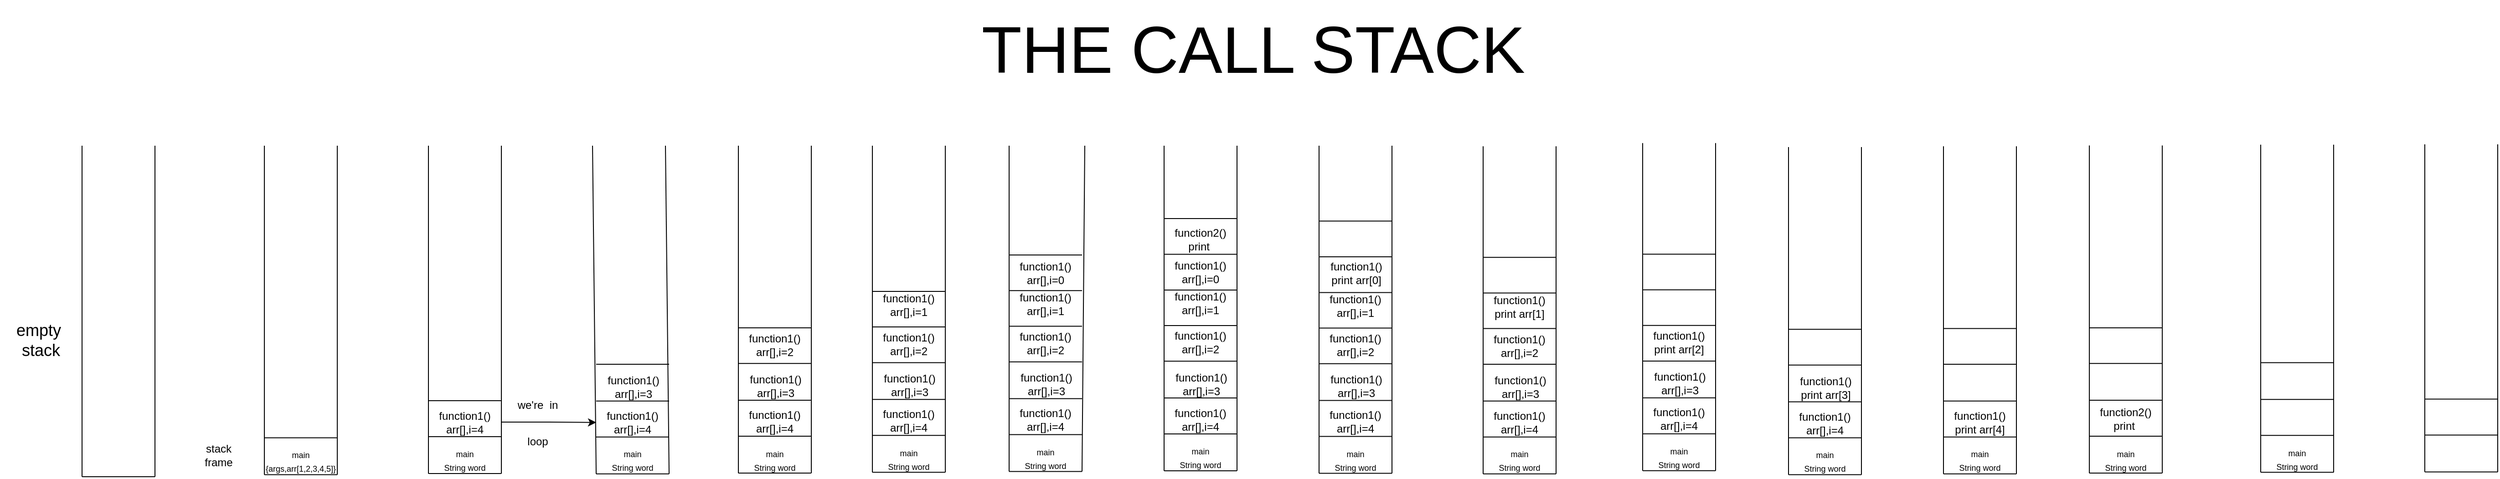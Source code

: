 <mxfile version="21.5.0" type="device">
  <diagram name="Page-1" id="1Fe4Botv84RnvPNcQsSY">
    <mxGraphModel dx="2627" dy="1025" grid="1" gridSize="10" guides="1" tooltips="1" connect="1" arrows="1" fold="1" page="1" pageScale="1" pageWidth="850" pageHeight="1100" math="0" shadow="0">
      <root>
        <mxCell id="0" />
        <mxCell id="1" parent="0" />
        <mxCell id="jDWw7P72Rg6iwjJru3dq-1" value="" style="endArrow=none;html=1;rounded=0;" parent="1" edge="1">
          <mxGeometry width="50" height="50" relative="1" as="geometry">
            <mxPoint x="-220" y="683.5" as="sourcePoint" />
            <mxPoint x="-220" y="320" as="targetPoint" />
          </mxGeometry>
        </mxCell>
        <mxCell id="jDWw7P72Rg6iwjJru3dq-2" value="" style="endArrow=none;html=1;rounded=0;" parent="1" edge="1">
          <mxGeometry width="50" height="50" relative="1" as="geometry">
            <mxPoint x="-220" y="683.5" as="sourcePoint" />
            <mxPoint x="-140" y="683.5" as="targetPoint" />
          </mxGeometry>
        </mxCell>
        <mxCell id="jDWw7P72Rg6iwjJru3dq-3" value="" style="endArrow=none;html=1;rounded=0;" parent="1" edge="1">
          <mxGeometry width="50" height="50" relative="1" as="geometry">
            <mxPoint x="-140" y="683.5" as="sourcePoint" />
            <mxPoint x="-140" y="320" as="targetPoint" />
          </mxGeometry>
        </mxCell>
        <mxCell id="jDWw7P72Rg6iwjJru3dq-5" value="&lt;font style=&quot;font-size: 18px;&quot;&gt;empty&amp;nbsp; stack&lt;/font&gt;" style="text;html=1;strokeColor=none;fillColor=none;align=center;verticalAlign=middle;whiteSpace=wrap;rounded=0;" parent="1" vertex="1">
          <mxGeometry x="-310" y="494" width="90" height="80" as="geometry" />
        </mxCell>
        <mxCell id="jDWw7P72Rg6iwjJru3dq-123" value="" style="endArrow=none;html=1;rounded=0;" parent="1" edge="1">
          <mxGeometry width="50" height="50" relative="1" as="geometry">
            <mxPoint x="-20" y="681.22" as="sourcePoint" />
            <mxPoint x="-20" y="320" as="targetPoint" />
          </mxGeometry>
        </mxCell>
        <mxCell id="jDWw7P72Rg6iwjJru3dq-124" value="" style="endArrow=none;html=1;rounded=0;" parent="1" edge="1">
          <mxGeometry width="50" height="50" relative="1" as="geometry">
            <mxPoint x="-20" y="640.72" as="sourcePoint" />
            <mxPoint x="60" y="640.72" as="targetPoint" />
          </mxGeometry>
        </mxCell>
        <mxCell id="jDWw7P72Rg6iwjJru3dq-125" value="" style="endArrow=none;html=1;rounded=0;" parent="1" edge="1">
          <mxGeometry width="50" height="50" relative="1" as="geometry">
            <mxPoint x="60" y="681.22" as="sourcePoint" />
            <mxPoint x="60" y="320" as="targetPoint" />
          </mxGeometry>
        </mxCell>
        <mxCell id="jDWw7P72Rg6iwjJru3dq-128" value="" style="endArrow=none;html=1;rounded=0;" parent="1" edge="1">
          <mxGeometry width="50" height="50" relative="1" as="geometry">
            <mxPoint x="-20" y="681.22" as="sourcePoint" />
            <mxPoint x="60" y="681.22" as="targetPoint" />
          </mxGeometry>
        </mxCell>
        <mxCell id="jDWw7P72Rg6iwjJru3dq-129" value="&lt;font style=&quot;font-size: 9px;&quot;&gt;main&lt;br&gt;{args,arr[1,2,3,4,5]}&lt;br&gt;&lt;/font&gt;" style="text;html=1;strokeColor=none;fillColor=none;align=center;verticalAlign=middle;whiteSpace=wrap;rounded=0;" parent="1" vertex="1">
          <mxGeometry x="-20" y="651.22" width="80" height="30" as="geometry" />
        </mxCell>
        <mxCell id="jDWw7P72Rg6iwjJru3dq-152" value="" style="endArrow=none;html=1;rounded=0;" parent="1" edge="1">
          <mxGeometry width="50" height="50" relative="1" as="geometry">
            <mxPoint x="160" y="680" as="sourcePoint" />
            <mxPoint x="160" y="320" as="targetPoint" />
          </mxGeometry>
        </mxCell>
        <mxCell id="jDWw7P72Rg6iwjJru3dq-153" value="" style="endArrow=none;html=1;rounded=0;" parent="1" edge="1">
          <mxGeometry width="50" height="50" relative="1" as="geometry">
            <mxPoint x="160" y="639.5" as="sourcePoint" />
            <mxPoint x="240" y="639.5" as="targetPoint" />
          </mxGeometry>
        </mxCell>
        <mxCell id="jDWw7P72Rg6iwjJru3dq-154" value="" style="endArrow=none;html=1;rounded=0;" parent="1" edge="1">
          <mxGeometry width="50" height="50" relative="1" as="geometry">
            <mxPoint x="240" y="680" as="sourcePoint" />
            <mxPoint x="240" y="320" as="targetPoint" />
          </mxGeometry>
        </mxCell>
        <mxCell id="jDWw7P72Rg6iwjJru3dq-155" value="" style="endArrow=none;html=1;rounded=0;" parent="1" edge="1">
          <mxGeometry width="50" height="50" relative="1" as="geometry">
            <mxPoint x="160" y="680" as="sourcePoint" />
            <mxPoint x="240" y="680" as="targetPoint" />
          </mxGeometry>
        </mxCell>
        <mxCell id="jDWw7P72Rg6iwjJru3dq-156" value="&lt;font style=&quot;font-size: 9px;&quot;&gt;main&lt;br&gt;String word&lt;/font&gt;" style="text;html=1;strokeColor=none;fillColor=none;align=center;verticalAlign=middle;whiteSpace=wrap;rounded=0;" parent="1" vertex="1">
          <mxGeometry x="160" y="650" width="80" height="30" as="geometry" />
        </mxCell>
        <mxCell id="jDWw7P72Rg6iwjJru3dq-157" value="" style="endArrow=none;html=1;rounded=0;" parent="1" edge="1">
          <mxGeometry width="50" height="50" relative="1" as="geometry">
            <mxPoint x="240" y="600" as="sourcePoint" />
            <mxPoint x="160" y="600" as="targetPoint" />
          </mxGeometry>
        </mxCell>
        <mxCell id="fsANTPJ_KKjaxKE2jrFM-1" value="" style="edgeStyle=orthogonalEdgeStyle;rounded=0;orthogonalLoop=1;jettySize=auto;html=1;entryX=0;entryY=0.5;entryDx=0;entryDy=0;" parent="1" source="jDWw7P72Rg6iwjJru3dq-158" target="fsANTPJ_KKjaxKE2jrFM-102" edge="1">
          <mxGeometry relative="1" as="geometry">
            <mxPoint x="320" y="623" as="targetPoint" />
          </mxGeometry>
        </mxCell>
        <mxCell id="jDWw7P72Rg6iwjJru3dq-158" value="function1()&lt;br&gt;arr[],i=4" style="text;html=1;strokeColor=none;fillColor=none;align=center;verticalAlign=middle;whiteSpace=wrap;rounded=0;" parent="1" vertex="1">
          <mxGeometry x="160" y="608.5" width="80" height="30" as="geometry" />
        </mxCell>
        <mxCell id="jDWw7P72Rg6iwjJru3dq-159" value="stack frame" style="text;html=1;strokeColor=none;fillColor=none;align=center;verticalAlign=middle;whiteSpace=wrap;rounded=0;" parent="1" vertex="1">
          <mxGeometry x="-100" y="645.04" width="60" height="30" as="geometry" />
        </mxCell>
        <mxCell id="fsANTPJ_KKjaxKE2jrFM-2" value="we&#39;re&amp;nbsp; in" style="text;html=1;strokeColor=none;fillColor=none;align=center;verticalAlign=middle;whiteSpace=wrap;rounded=0;" parent="1" vertex="1">
          <mxGeometry x="250" y="590" width="60" height="30" as="geometry" />
        </mxCell>
        <mxCell id="fsANTPJ_KKjaxKE2jrFM-3" value="loop" style="text;html=1;strokeColor=none;fillColor=none;align=center;verticalAlign=middle;whiteSpace=wrap;rounded=0;" parent="1" vertex="1">
          <mxGeometry x="250" y="630" width="60" height="30" as="geometry" />
        </mxCell>
        <mxCell id="fsANTPJ_KKjaxKE2jrFM-96" value="" style="endArrow=none;html=1;rounded=0;" parent="1" edge="1">
          <mxGeometry width="50" height="50" relative="1" as="geometry">
            <mxPoint x="344" y="680.39" as="sourcePoint" />
            <mxPoint x="340" y="320" as="targetPoint" />
          </mxGeometry>
        </mxCell>
        <mxCell id="fsANTPJ_KKjaxKE2jrFM-97" value="" style="endArrow=none;html=1;rounded=0;" parent="1" edge="1">
          <mxGeometry width="50" height="50" relative="1" as="geometry">
            <mxPoint x="344" y="639.89" as="sourcePoint" />
            <mxPoint x="424" y="639.89" as="targetPoint" />
          </mxGeometry>
        </mxCell>
        <mxCell id="fsANTPJ_KKjaxKE2jrFM-98" value="" style="endArrow=none;html=1;rounded=0;" parent="1" edge="1">
          <mxGeometry width="50" height="50" relative="1" as="geometry">
            <mxPoint x="424" y="680.39" as="sourcePoint" />
            <mxPoint x="420" y="320" as="targetPoint" />
          </mxGeometry>
        </mxCell>
        <mxCell id="fsANTPJ_KKjaxKE2jrFM-99" value="" style="endArrow=none;html=1;rounded=0;" parent="1" edge="1">
          <mxGeometry width="50" height="50" relative="1" as="geometry">
            <mxPoint x="344" y="680.39" as="sourcePoint" />
            <mxPoint x="424" y="680.39" as="targetPoint" />
          </mxGeometry>
        </mxCell>
        <mxCell id="fsANTPJ_KKjaxKE2jrFM-100" value="&lt;font style=&quot;font-size: 9px;&quot;&gt;main&lt;br&gt;String word&lt;/font&gt;" style="text;html=1;strokeColor=none;fillColor=none;align=center;verticalAlign=middle;whiteSpace=wrap;rounded=0;" parent="1" vertex="1">
          <mxGeometry x="344" y="650.39" width="80" height="30" as="geometry" />
        </mxCell>
        <mxCell id="fsANTPJ_KKjaxKE2jrFM-101" value="" style="endArrow=none;html=1;rounded=0;" parent="1" edge="1">
          <mxGeometry width="50" height="50" relative="1" as="geometry">
            <mxPoint x="424" y="600.39" as="sourcePoint" />
            <mxPoint x="344" y="600.39" as="targetPoint" />
          </mxGeometry>
        </mxCell>
        <mxCell id="fsANTPJ_KKjaxKE2jrFM-102" value="function1()&lt;br&gt;arr[],i=4" style="text;html=1;strokeColor=none;fillColor=none;align=center;verticalAlign=middle;whiteSpace=wrap;rounded=0;" parent="1" vertex="1">
          <mxGeometry x="344" y="608.89" width="80" height="30" as="geometry" />
        </mxCell>
        <mxCell id="fsANTPJ_KKjaxKE2jrFM-105" value="" style="endArrow=none;html=1;rounded=0;" parent="1" edge="1">
          <mxGeometry width="50" height="50" relative="1" as="geometry">
            <mxPoint x="344" y="560" as="sourcePoint" />
            <mxPoint x="424" y="560" as="targetPoint" />
          </mxGeometry>
        </mxCell>
        <mxCell id="fsANTPJ_KKjaxKE2jrFM-106" value="function1()&lt;br&gt;arr[],i=3" style="text;html=1;strokeColor=none;fillColor=none;align=center;verticalAlign=middle;whiteSpace=wrap;rounded=0;" parent="1" vertex="1">
          <mxGeometry x="345" y="570" width="80" height="30" as="geometry" />
        </mxCell>
        <mxCell id="fsANTPJ_KKjaxKE2jrFM-107" value="" style="endArrow=none;html=1;rounded=0;" parent="1" edge="1">
          <mxGeometry width="50" height="50" relative="1" as="geometry">
            <mxPoint x="500" y="679.56" as="sourcePoint" />
            <mxPoint x="500" y="320" as="targetPoint" />
          </mxGeometry>
        </mxCell>
        <mxCell id="fsANTPJ_KKjaxKE2jrFM-108" value="" style="endArrow=none;html=1;rounded=0;" parent="1" edge="1">
          <mxGeometry width="50" height="50" relative="1" as="geometry">
            <mxPoint x="500" y="639.06" as="sourcePoint" />
            <mxPoint x="580" y="639.06" as="targetPoint" />
          </mxGeometry>
        </mxCell>
        <mxCell id="fsANTPJ_KKjaxKE2jrFM-109" value="" style="endArrow=none;html=1;rounded=0;" parent="1" edge="1">
          <mxGeometry width="50" height="50" relative="1" as="geometry">
            <mxPoint x="580" y="679.56" as="sourcePoint" />
            <mxPoint x="580" y="320" as="targetPoint" />
          </mxGeometry>
        </mxCell>
        <mxCell id="fsANTPJ_KKjaxKE2jrFM-110" value="" style="endArrow=none;html=1;rounded=0;" parent="1" edge="1">
          <mxGeometry width="50" height="50" relative="1" as="geometry">
            <mxPoint x="500" y="679.56" as="sourcePoint" />
            <mxPoint x="580" y="679.56" as="targetPoint" />
          </mxGeometry>
        </mxCell>
        <mxCell id="fsANTPJ_KKjaxKE2jrFM-111" value="&lt;font style=&quot;font-size: 9px;&quot;&gt;main&lt;br&gt;String word&lt;/font&gt;" style="text;html=1;strokeColor=none;fillColor=none;align=center;verticalAlign=middle;whiteSpace=wrap;rounded=0;" parent="1" vertex="1">
          <mxGeometry x="500" y="649.56" width="80" height="30" as="geometry" />
        </mxCell>
        <mxCell id="fsANTPJ_KKjaxKE2jrFM-112" value="" style="endArrow=none;html=1;rounded=0;" parent="1" edge="1">
          <mxGeometry width="50" height="50" relative="1" as="geometry">
            <mxPoint x="580" y="599.56" as="sourcePoint" />
            <mxPoint x="500" y="599.56" as="targetPoint" />
          </mxGeometry>
        </mxCell>
        <mxCell id="fsANTPJ_KKjaxKE2jrFM-113" value="function1()&lt;br&gt;arr[],i=4" style="text;html=1;strokeColor=none;fillColor=none;align=center;verticalAlign=middle;whiteSpace=wrap;rounded=0;" parent="1" vertex="1">
          <mxGeometry x="500" y="608.06" width="80" height="30" as="geometry" />
        </mxCell>
        <mxCell id="fsANTPJ_KKjaxKE2jrFM-114" value="" style="endArrow=none;html=1;rounded=0;" parent="1" edge="1">
          <mxGeometry width="50" height="50" relative="1" as="geometry">
            <mxPoint x="500" y="559.17" as="sourcePoint" />
            <mxPoint x="580" y="559.17" as="targetPoint" />
          </mxGeometry>
        </mxCell>
        <mxCell id="fsANTPJ_KKjaxKE2jrFM-115" value="function1()&lt;br&gt;arr[],i=3" style="text;html=1;strokeColor=none;fillColor=none;align=center;verticalAlign=middle;whiteSpace=wrap;rounded=0;" parent="1" vertex="1">
          <mxGeometry x="501" y="569.17" width="80" height="30" as="geometry" />
        </mxCell>
        <mxCell id="fsANTPJ_KKjaxKE2jrFM-118" value="" style="endArrow=none;html=1;rounded=0;" parent="1" edge="1">
          <mxGeometry width="50" height="50" relative="1" as="geometry">
            <mxPoint x="500" y="520" as="sourcePoint" />
            <mxPoint x="580" y="520" as="targetPoint" />
          </mxGeometry>
        </mxCell>
        <mxCell id="fsANTPJ_KKjaxKE2jrFM-120" value="function1()&lt;br&gt;arr[],i=2" style="text;html=1;strokeColor=none;fillColor=none;align=center;verticalAlign=middle;whiteSpace=wrap;rounded=0;" parent="1" vertex="1">
          <mxGeometry x="500" y="524" width="80" height="30" as="geometry" />
        </mxCell>
        <mxCell id="fsANTPJ_KKjaxKE2jrFM-121" value="" style="endArrow=none;html=1;rounded=0;" parent="1" edge="1">
          <mxGeometry width="50" height="50" relative="1" as="geometry">
            <mxPoint x="647" y="678.58" as="sourcePoint" />
            <mxPoint x="647" y="320" as="targetPoint" />
          </mxGeometry>
        </mxCell>
        <mxCell id="fsANTPJ_KKjaxKE2jrFM-122" value="" style="endArrow=none;html=1;rounded=0;" parent="1" edge="1">
          <mxGeometry width="50" height="50" relative="1" as="geometry">
            <mxPoint x="647" y="638.08" as="sourcePoint" />
            <mxPoint x="727" y="638.08" as="targetPoint" />
          </mxGeometry>
        </mxCell>
        <mxCell id="fsANTPJ_KKjaxKE2jrFM-123" value="" style="endArrow=none;html=1;rounded=0;" parent="1" edge="1">
          <mxGeometry width="50" height="50" relative="1" as="geometry">
            <mxPoint x="727" y="678.58" as="sourcePoint" />
            <mxPoint x="727" y="320" as="targetPoint" />
          </mxGeometry>
        </mxCell>
        <mxCell id="fsANTPJ_KKjaxKE2jrFM-124" value="" style="endArrow=none;html=1;rounded=0;" parent="1" edge="1">
          <mxGeometry width="50" height="50" relative="1" as="geometry">
            <mxPoint x="647" y="678.58" as="sourcePoint" />
            <mxPoint x="727" y="678.58" as="targetPoint" />
          </mxGeometry>
        </mxCell>
        <mxCell id="fsANTPJ_KKjaxKE2jrFM-125" value="&lt;font style=&quot;font-size: 9px;&quot;&gt;main&lt;br&gt;String word&lt;/font&gt;" style="text;html=1;strokeColor=none;fillColor=none;align=center;verticalAlign=middle;whiteSpace=wrap;rounded=0;" parent="1" vertex="1">
          <mxGeometry x="647" y="648.58" width="80" height="30" as="geometry" />
        </mxCell>
        <mxCell id="fsANTPJ_KKjaxKE2jrFM-126" value="" style="endArrow=none;html=1;rounded=0;" parent="1" edge="1">
          <mxGeometry width="50" height="50" relative="1" as="geometry">
            <mxPoint x="727" y="598.58" as="sourcePoint" />
            <mxPoint x="647" y="598.58" as="targetPoint" />
          </mxGeometry>
        </mxCell>
        <mxCell id="fsANTPJ_KKjaxKE2jrFM-127" value="function1()&lt;br&gt;arr[],i=4" style="text;html=1;strokeColor=none;fillColor=none;align=center;verticalAlign=middle;whiteSpace=wrap;rounded=0;" parent="1" vertex="1">
          <mxGeometry x="647" y="607.08" width="80" height="30" as="geometry" />
        </mxCell>
        <mxCell id="fsANTPJ_KKjaxKE2jrFM-128" value="" style="endArrow=none;html=1;rounded=0;" parent="1" edge="1">
          <mxGeometry width="50" height="50" relative="1" as="geometry">
            <mxPoint x="647" y="558.19" as="sourcePoint" />
            <mxPoint x="727" y="558.19" as="targetPoint" />
          </mxGeometry>
        </mxCell>
        <mxCell id="fsANTPJ_KKjaxKE2jrFM-129" value="function1()&lt;br&gt;arr[],i=3" style="text;html=1;strokeColor=none;fillColor=none;align=center;verticalAlign=middle;whiteSpace=wrap;rounded=0;" parent="1" vertex="1">
          <mxGeometry x="648" y="568.19" width="80" height="30" as="geometry" />
        </mxCell>
        <mxCell id="fsANTPJ_KKjaxKE2jrFM-130" value="" style="endArrow=none;html=1;rounded=0;" parent="1" edge="1">
          <mxGeometry width="50" height="50" relative="1" as="geometry">
            <mxPoint x="647" y="519.02" as="sourcePoint" />
            <mxPoint x="727" y="519.02" as="targetPoint" />
          </mxGeometry>
        </mxCell>
        <mxCell id="fsANTPJ_KKjaxKE2jrFM-131" value="function1()&lt;br&gt;arr[],i=2" style="text;html=1;strokeColor=none;fillColor=none;align=center;verticalAlign=middle;whiteSpace=wrap;rounded=0;" parent="1" vertex="1">
          <mxGeometry x="647" y="523.02" width="80" height="30" as="geometry" />
        </mxCell>
        <mxCell id="fsANTPJ_KKjaxKE2jrFM-132" value="" style="endArrow=none;html=1;rounded=0;" parent="1" edge="1">
          <mxGeometry width="50" height="50" relative="1" as="geometry">
            <mxPoint x="727" y="480" as="sourcePoint" />
            <mxPoint x="647" y="480" as="targetPoint" />
          </mxGeometry>
        </mxCell>
        <mxCell id="fsANTPJ_KKjaxKE2jrFM-133" value="function1()&lt;br&gt;arr[],i=1" style="text;html=1;strokeColor=none;fillColor=none;align=center;verticalAlign=middle;whiteSpace=wrap;rounded=0;" parent="1" vertex="1">
          <mxGeometry x="647" y="480" width="80" height="30" as="geometry" />
        </mxCell>
        <mxCell id="fsANTPJ_KKjaxKE2jrFM-135" value="" style="endArrow=none;html=1;rounded=0;" parent="1" edge="1">
          <mxGeometry width="50" height="50" relative="1" as="geometry">
            <mxPoint x="797" y="677.75" as="sourcePoint" />
            <mxPoint x="797" y="320" as="targetPoint" />
          </mxGeometry>
        </mxCell>
        <mxCell id="fsANTPJ_KKjaxKE2jrFM-136" value="" style="endArrow=none;html=1;rounded=0;" parent="1" edge="1">
          <mxGeometry width="50" height="50" relative="1" as="geometry">
            <mxPoint x="797" y="637.25" as="sourcePoint" />
            <mxPoint x="877" y="637.25" as="targetPoint" />
          </mxGeometry>
        </mxCell>
        <mxCell id="fsANTPJ_KKjaxKE2jrFM-137" value="" style="endArrow=none;html=1;rounded=0;" parent="1" edge="1">
          <mxGeometry width="50" height="50" relative="1" as="geometry">
            <mxPoint x="877" y="677.75" as="sourcePoint" />
            <mxPoint x="880" y="320" as="targetPoint" />
          </mxGeometry>
        </mxCell>
        <mxCell id="fsANTPJ_KKjaxKE2jrFM-138" value="" style="endArrow=none;html=1;rounded=0;" parent="1" edge="1">
          <mxGeometry width="50" height="50" relative="1" as="geometry">
            <mxPoint x="797" y="677.75" as="sourcePoint" />
            <mxPoint x="877" y="677.75" as="targetPoint" />
          </mxGeometry>
        </mxCell>
        <mxCell id="fsANTPJ_KKjaxKE2jrFM-139" value="&lt;font style=&quot;font-size: 9px;&quot;&gt;main&lt;br&gt;String word&lt;/font&gt;" style="text;html=1;strokeColor=none;fillColor=none;align=center;verticalAlign=middle;whiteSpace=wrap;rounded=0;" parent="1" vertex="1">
          <mxGeometry x="797" y="647.75" width="80" height="30" as="geometry" />
        </mxCell>
        <mxCell id="fsANTPJ_KKjaxKE2jrFM-140" value="" style="endArrow=none;html=1;rounded=0;" parent="1" edge="1">
          <mxGeometry width="50" height="50" relative="1" as="geometry">
            <mxPoint x="877" y="597.75" as="sourcePoint" />
            <mxPoint x="797" y="597.75" as="targetPoint" />
          </mxGeometry>
        </mxCell>
        <mxCell id="fsANTPJ_KKjaxKE2jrFM-141" value="function1()&lt;br&gt;arr[],i=4" style="text;html=1;strokeColor=none;fillColor=none;align=center;verticalAlign=middle;whiteSpace=wrap;rounded=0;" parent="1" vertex="1">
          <mxGeometry x="797" y="606.25" width="80" height="30" as="geometry" />
        </mxCell>
        <mxCell id="fsANTPJ_KKjaxKE2jrFM-142" value="" style="endArrow=none;html=1;rounded=0;" parent="1" edge="1">
          <mxGeometry width="50" height="50" relative="1" as="geometry">
            <mxPoint x="797" y="557.36" as="sourcePoint" />
            <mxPoint x="877" y="557.36" as="targetPoint" />
          </mxGeometry>
        </mxCell>
        <mxCell id="fsANTPJ_KKjaxKE2jrFM-143" value="function1()&lt;br&gt;arr[],i=3" style="text;html=1;strokeColor=none;fillColor=none;align=center;verticalAlign=middle;whiteSpace=wrap;rounded=0;" parent="1" vertex="1">
          <mxGeometry x="798" y="567.36" width="80" height="30" as="geometry" />
        </mxCell>
        <mxCell id="fsANTPJ_KKjaxKE2jrFM-144" value="" style="endArrow=none;html=1;rounded=0;" parent="1" edge="1">
          <mxGeometry width="50" height="50" relative="1" as="geometry">
            <mxPoint x="797" y="518.19" as="sourcePoint" />
            <mxPoint x="877" y="518.19" as="targetPoint" />
          </mxGeometry>
        </mxCell>
        <mxCell id="fsANTPJ_KKjaxKE2jrFM-145" value="function1()&lt;br&gt;arr[],i=2" style="text;html=1;strokeColor=none;fillColor=none;align=center;verticalAlign=middle;whiteSpace=wrap;rounded=0;" parent="1" vertex="1">
          <mxGeometry x="797" y="522.19" width="80" height="30" as="geometry" />
        </mxCell>
        <mxCell id="fsANTPJ_KKjaxKE2jrFM-146" value="" style="endArrow=none;html=1;rounded=0;" parent="1" edge="1">
          <mxGeometry width="50" height="50" relative="1" as="geometry">
            <mxPoint x="877" y="479.17" as="sourcePoint" />
            <mxPoint x="797" y="479.17" as="targetPoint" />
          </mxGeometry>
        </mxCell>
        <mxCell id="fsANTPJ_KKjaxKE2jrFM-147" value="function1()&lt;br&gt;arr[],i=1" style="text;html=1;strokeColor=none;fillColor=none;align=center;verticalAlign=middle;whiteSpace=wrap;rounded=0;" parent="1" vertex="1">
          <mxGeometry x="797" y="479.17" width="80" height="30" as="geometry" />
        </mxCell>
        <mxCell id="fsANTPJ_KKjaxKE2jrFM-150" value="" style="endArrow=none;html=1;rounded=0;" parent="1" edge="1">
          <mxGeometry width="50" height="50" relative="1" as="geometry">
            <mxPoint x="797" y="440" as="sourcePoint" />
            <mxPoint x="877" y="440" as="targetPoint" />
          </mxGeometry>
        </mxCell>
        <mxCell id="fsANTPJ_KKjaxKE2jrFM-151" value="function1()&lt;br&gt;arr[],i=0" style="text;html=1;strokeColor=none;fillColor=none;align=center;verticalAlign=middle;whiteSpace=wrap;rounded=0;" parent="1" vertex="1">
          <mxGeometry x="797" y="445" width="80" height="30" as="geometry" />
        </mxCell>
        <mxCell id="fsANTPJ_KKjaxKE2jrFM-152" value="" style="endArrow=none;html=1;rounded=0;" parent="1" edge="1">
          <mxGeometry width="50" height="50" relative="1" as="geometry">
            <mxPoint x="967" y="677.04" as="sourcePoint" />
            <mxPoint x="967" y="320" as="targetPoint" />
          </mxGeometry>
        </mxCell>
        <mxCell id="fsANTPJ_KKjaxKE2jrFM-153" value="" style="endArrow=none;html=1;rounded=0;" parent="1" edge="1">
          <mxGeometry width="50" height="50" relative="1" as="geometry">
            <mxPoint x="967" y="636.54" as="sourcePoint" />
            <mxPoint x="1047" y="636.54" as="targetPoint" />
          </mxGeometry>
        </mxCell>
        <mxCell id="fsANTPJ_KKjaxKE2jrFM-154" value="" style="endArrow=none;html=1;rounded=0;" parent="1" edge="1">
          <mxGeometry width="50" height="50" relative="1" as="geometry">
            <mxPoint x="1047" y="677.04" as="sourcePoint" />
            <mxPoint x="1047" y="320" as="targetPoint" />
          </mxGeometry>
        </mxCell>
        <mxCell id="fsANTPJ_KKjaxKE2jrFM-155" value="" style="endArrow=none;html=1;rounded=0;" parent="1" edge="1">
          <mxGeometry width="50" height="50" relative="1" as="geometry">
            <mxPoint x="967" y="677.04" as="sourcePoint" />
            <mxPoint x="1047" y="677.04" as="targetPoint" />
          </mxGeometry>
        </mxCell>
        <mxCell id="fsANTPJ_KKjaxKE2jrFM-156" value="&lt;font style=&quot;font-size: 9px;&quot;&gt;main&lt;br&gt;String word&lt;/font&gt;" style="text;html=1;strokeColor=none;fillColor=none;align=center;verticalAlign=middle;whiteSpace=wrap;rounded=0;" parent="1" vertex="1">
          <mxGeometry x="967" y="647.04" width="80" height="30" as="geometry" />
        </mxCell>
        <mxCell id="fsANTPJ_KKjaxKE2jrFM-157" value="" style="endArrow=none;html=1;rounded=0;" parent="1" edge="1">
          <mxGeometry width="50" height="50" relative="1" as="geometry">
            <mxPoint x="1047" y="597.04" as="sourcePoint" />
            <mxPoint x="967" y="597.04" as="targetPoint" />
          </mxGeometry>
        </mxCell>
        <mxCell id="fsANTPJ_KKjaxKE2jrFM-158" value="function1()&lt;br&gt;arr[],i=4" style="text;html=1;strokeColor=none;fillColor=none;align=center;verticalAlign=middle;whiteSpace=wrap;rounded=0;" parent="1" vertex="1">
          <mxGeometry x="967" y="605.54" width="80" height="30" as="geometry" />
        </mxCell>
        <mxCell id="fsANTPJ_KKjaxKE2jrFM-159" value="" style="endArrow=none;html=1;rounded=0;" parent="1" edge="1">
          <mxGeometry width="50" height="50" relative="1" as="geometry">
            <mxPoint x="967" y="556.65" as="sourcePoint" />
            <mxPoint x="1047" y="556.65" as="targetPoint" />
          </mxGeometry>
        </mxCell>
        <mxCell id="fsANTPJ_KKjaxKE2jrFM-160" value="function1()&lt;br&gt;arr[],i=3" style="text;html=1;strokeColor=none;fillColor=none;align=center;verticalAlign=middle;whiteSpace=wrap;rounded=0;" parent="1" vertex="1">
          <mxGeometry x="968" y="566.65" width="80" height="30" as="geometry" />
        </mxCell>
        <mxCell id="fsANTPJ_KKjaxKE2jrFM-161" value="" style="endArrow=none;html=1;rounded=0;" parent="1" edge="1">
          <mxGeometry width="50" height="50" relative="1" as="geometry">
            <mxPoint x="967" y="517.48" as="sourcePoint" />
            <mxPoint x="1047" y="517.48" as="targetPoint" />
          </mxGeometry>
        </mxCell>
        <mxCell id="fsANTPJ_KKjaxKE2jrFM-162" value="function1()&lt;br&gt;arr[],i=2" style="text;html=1;strokeColor=none;fillColor=none;align=center;verticalAlign=middle;whiteSpace=wrap;rounded=0;" parent="1" vertex="1">
          <mxGeometry x="967" y="521.48" width="80" height="30" as="geometry" />
        </mxCell>
        <mxCell id="fsANTPJ_KKjaxKE2jrFM-163" value="" style="endArrow=none;html=1;rounded=0;" parent="1" edge="1">
          <mxGeometry width="50" height="50" relative="1" as="geometry">
            <mxPoint x="1047" y="478.46" as="sourcePoint" />
            <mxPoint x="967" y="478.46" as="targetPoint" />
          </mxGeometry>
        </mxCell>
        <mxCell id="fsANTPJ_KKjaxKE2jrFM-164" value="function1()&lt;br&gt;arr[],i=1" style="text;html=1;strokeColor=none;fillColor=none;align=center;verticalAlign=middle;whiteSpace=wrap;rounded=0;" parent="1" vertex="1">
          <mxGeometry x="967" y="478.46" width="80" height="30" as="geometry" />
        </mxCell>
        <mxCell id="fsANTPJ_KKjaxKE2jrFM-166" value="" style="endArrow=none;html=1;rounded=0;" parent="1" edge="1">
          <mxGeometry width="50" height="50" relative="1" as="geometry">
            <mxPoint x="967" y="439.29" as="sourcePoint" />
            <mxPoint x="1047" y="439.29" as="targetPoint" />
          </mxGeometry>
        </mxCell>
        <mxCell id="fsANTPJ_KKjaxKE2jrFM-167" value="function1()&lt;br&gt;arr[],i=0" style="text;html=1;strokeColor=none;fillColor=none;align=center;verticalAlign=middle;whiteSpace=wrap;rounded=0;" parent="1" vertex="1">
          <mxGeometry x="967" y="444.29" width="80" height="30" as="geometry" />
        </mxCell>
        <mxCell id="fsANTPJ_KKjaxKE2jrFM-168" value="" style="endArrow=none;html=1;rounded=0;" parent="1" edge="1">
          <mxGeometry width="50" height="50" relative="1" as="geometry">
            <mxPoint x="967" y="400" as="sourcePoint" />
            <mxPoint x="1047" y="400" as="targetPoint" />
          </mxGeometry>
        </mxCell>
        <mxCell id="fsANTPJ_KKjaxKE2jrFM-170" value="" style="endArrow=none;html=1;rounded=0;" parent="1" edge="1">
          <mxGeometry width="50" height="50" relative="1" as="geometry">
            <mxPoint x="1137" y="679.78" as="sourcePoint" />
            <mxPoint x="1137" y="320" as="targetPoint" />
          </mxGeometry>
        </mxCell>
        <mxCell id="fsANTPJ_KKjaxKE2jrFM-171" value="" style="endArrow=none;html=1;rounded=0;" parent="1" edge="1">
          <mxGeometry width="50" height="50" relative="1" as="geometry">
            <mxPoint x="1137" y="639.28" as="sourcePoint" />
            <mxPoint x="1217" y="639.28" as="targetPoint" />
          </mxGeometry>
        </mxCell>
        <mxCell id="fsANTPJ_KKjaxKE2jrFM-172" value="" style="endArrow=none;html=1;rounded=0;" parent="1" edge="1">
          <mxGeometry width="50" height="50" relative="1" as="geometry">
            <mxPoint x="1217" y="679.78" as="sourcePoint" />
            <mxPoint x="1217" y="320" as="targetPoint" />
          </mxGeometry>
        </mxCell>
        <mxCell id="fsANTPJ_KKjaxKE2jrFM-173" value="" style="endArrow=none;html=1;rounded=0;" parent="1" edge="1">
          <mxGeometry width="50" height="50" relative="1" as="geometry">
            <mxPoint x="1137" y="679.78" as="sourcePoint" />
            <mxPoint x="1217" y="679.78" as="targetPoint" />
          </mxGeometry>
        </mxCell>
        <mxCell id="fsANTPJ_KKjaxKE2jrFM-174" value="&lt;font style=&quot;font-size: 9px;&quot;&gt;main&lt;br&gt;String word&lt;/font&gt;" style="text;html=1;strokeColor=none;fillColor=none;align=center;verticalAlign=middle;whiteSpace=wrap;rounded=0;" parent="1" vertex="1">
          <mxGeometry x="1137" y="649.78" width="80" height="30" as="geometry" />
        </mxCell>
        <mxCell id="fsANTPJ_KKjaxKE2jrFM-175" value="" style="endArrow=none;html=1;rounded=0;" parent="1" edge="1">
          <mxGeometry width="50" height="50" relative="1" as="geometry">
            <mxPoint x="1217" y="599.78" as="sourcePoint" />
            <mxPoint x="1137" y="599.78" as="targetPoint" />
          </mxGeometry>
        </mxCell>
        <mxCell id="fsANTPJ_KKjaxKE2jrFM-176" value="function1()&lt;br&gt;arr[],i=4" style="text;html=1;strokeColor=none;fillColor=none;align=center;verticalAlign=middle;whiteSpace=wrap;rounded=0;" parent="1" vertex="1">
          <mxGeometry x="1137" y="608.28" width="80" height="30" as="geometry" />
        </mxCell>
        <mxCell id="fsANTPJ_KKjaxKE2jrFM-177" value="" style="endArrow=none;html=1;rounded=0;" parent="1" edge="1">
          <mxGeometry width="50" height="50" relative="1" as="geometry">
            <mxPoint x="1137" y="559.39" as="sourcePoint" />
            <mxPoint x="1217" y="559.39" as="targetPoint" />
          </mxGeometry>
        </mxCell>
        <mxCell id="fsANTPJ_KKjaxKE2jrFM-178" value="function1()&lt;br&gt;arr[],i=3" style="text;html=1;strokeColor=none;fillColor=none;align=center;verticalAlign=middle;whiteSpace=wrap;rounded=0;" parent="1" vertex="1">
          <mxGeometry x="1138" y="569.39" width="80" height="30" as="geometry" />
        </mxCell>
        <mxCell id="fsANTPJ_KKjaxKE2jrFM-179" value="" style="endArrow=none;html=1;rounded=0;" parent="1" edge="1">
          <mxGeometry width="50" height="50" relative="1" as="geometry">
            <mxPoint x="1137" y="520.22" as="sourcePoint" />
            <mxPoint x="1217" y="520.22" as="targetPoint" />
          </mxGeometry>
        </mxCell>
        <mxCell id="fsANTPJ_KKjaxKE2jrFM-180" value="function1()&lt;br&gt;arr[],i=2" style="text;html=1;strokeColor=none;fillColor=none;align=center;verticalAlign=middle;whiteSpace=wrap;rounded=0;" parent="1" vertex="1">
          <mxGeometry x="1137" y="524.22" width="80" height="30" as="geometry" />
        </mxCell>
        <mxCell id="fsANTPJ_KKjaxKE2jrFM-181" value="" style="endArrow=none;html=1;rounded=0;" parent="1" edge="1">
          <mxGeometry width="50" height="50" relative="1" as="geometry">
            <mxPoint x="1217" y="481.2" as="sourcePoint" />
            <mxPoint x="1137" y="481.2" as="targetPoint" />
          </mxGeometry>
        </mxCell>
        <mxCell id="fsANTPJ_KKjaxKE2jrFM-182" value="function1()&lt;br&gt;arr[],i=1" style="text;html=1;strokeColor=none;fillColor=none;align=center;verticalAlign=middle;whiteSpace=wrap;rounded=0;" parent="1" vertex="1">
          <mxGeometry x="1137" y="481.2" width="80" height="30" as="geometry" />
        </mxCell>
        <mxCell id="fsANTPJ_KKjaxKE2jrFM-184" value="" style="endArrow=none;html=1;rounded=0;" parent="1" edge="1">
          <mxGeometry width="50" height="50" relative="1" as="geometry">
            <mxPoint x="1137" y="442.03" as="sourcePoint" />
            <mxPoint x="1217" y="442.03" as="targetPoint" />
          </mxGeometry>
        </mxCell>
        <mxCell id="fsANTPJ_KKjaxKE2jrFM-186" value="" style="endArrow=none;html=1;rounded=0;" parent="1" edge="1">
          <mxGeometry width="50" height="50" relative="1" as="geometry">
            <mxPoint x="1137" y="402.74" as="sourcePoint" />
            <mxPoint x="1217" y="402.74" as="targetPoint" />
          </mxGeometry>
        </mxCell>
        <mxCell id="fsANTPJ_KKjaxKE2jrFM-189" value="function2()&lt;br&gt;print&amp;nbsp;" style="text;html=1;strokeColor=none;fillColor=none;align=center;verticalAlign=middle;whiteSpace=wrap;rounded=0;" parent="1" vertex="1">
          <mxGeometry x="972" y="402.74" width="70" height="40" as="geometry" />
        </mxCell>
        <mxCell id="fsANTPJ_KKjaxKE2jrFM-190" value="" style="endArrow=none;html=1;rounded=0;" parent="1" edge="1">
          <mxGeometry width="50" height="50" relative="1" as="geometry">
            <mxPoint x="1317" y="680.35" as="sourcePoint" />
            <mxPoint x="1317" y="320.57" as="targetPoint" />
          </mxGeometry>
        </mxCell>
        <mxCell id="fsANTPJ_KKjaxKE2jrFM-191" value="" style="endArrow=none;html=1;rounded=0;" parent="1" edge="1">
          <mxGeometry width="50" height="50" relative="1" as="geometry">
            <mxPoint x="1317" y="639.85" as="sourcePoint" />
            <mxPoint x="1397" y="639.85" as="targetPoint" />
          </mxGeometry>
        </mxCell>
        <mxCell id="fsANTPJ_KKjaxKE2jrFM-192" value="" style="endArrow=none;html=1;rounded=0;" parent="1" edge="1">
          <mxGeometry width="50" height="50" relative="1" as="geometry">
            <mxPoint x="1397" y="680.35" as="sourcePoint" />
            <mxPoint x="1397" y="320.57" as="targetPoint" />
          </mxGeometry>
        </mxCell>
        <mxCell id="fsANTPJ_KKjaxKE2jrFM-193" value="" style="endArrow=none;html=1;rounded=0;" parent="1" edge="1">
          <mxGeometry width="50" height="50" relative="1" as="geometry">
            <mxPoint x="1317" y="680.35" as="sourcePoint" />
            <mxPoint x="1397" y="680.35" as="targetPoint" />
          </mxGeometry>
        </mxCell>
        <mxCell id="fsANTPJ_KKjaxKE2jrFM-194" value="&lt;font style=&quot;font-size: 9px;&quot;&gt;main&lt;br&gt;String word&lt;/font&gt;" style="text;html=1;strokeColor=none;fillColor=none;align=center;verticalAlign=middle;whiteSpace=wrap;rounded=0;" parent="1" vertex="1">
          <mxGeometry x="1317" y="650.35" width="80" height="30" as="geometry" />
        </mxCell>
        <mxCell id="fsANTPJ_KKjaxKE2jrFM-195" value="" style="endArrow=none;html=1;rounded=0;" parent="1" edge="1">
          <mxGeometry width="50" height="50" relative="1" as="geometry">
            <mxPoint x="1397" y="600.35" as="sourcePoint" />
            <mxPoint x="1317" y="600.35" as="targetPoint" />
          </mxGeometry>
        </mxCell>
        <mxCell id="fsANTPJ_KKjaxKE2jrFM-196" value="function1()&lt;br&gt;arr[],i=4" style="text;html=1;strokeColor=none;fillColor=none;align=center;verticalAlign=middle;whiteSpace=wrap;rounded=0;" parent="1" vertex="1">
          <mxGeometry x="1317" y="608.85" width="80" height="30" as="geometry" />
        </mxCell>
        <mxCell id="fsANTPJ_KKjaxKE2jrFM-197" value="" style="endArrow=none;html=1;rounded=0;" parent="1" edge="1">
          <mxGeometry width="50" height="50" relative="1" as="geometry">
            <mxPoint x="1317" y="559.96" as="sourcePoint" />
            <mxPoint x="1397" y="559.96" as="targetPoint" />
          </mxGeometry>
        </mxCell>
        <mxCell id="fsANTPJ_KKjaxKE2jrFM-198" value="function1()&lt;br&gt;arr[],i=3" style="text;html=1;strokeColor=none;fillColor=none;align=center;verticalAlign=middle;whiteSpace=wrap;rounded=0;" parent="1" vertex="1">
          <mxGeometry x="1318" y="569.96" width="80" height="30" as="geometry" />
        </mxCell>
        <mxCell id="fsANTPJ_KKjaxKE2jrFM-199" value="" style="endArrow=none;html=1;rounded=0;" parent="1" edge="1">
          <mxGeometry width="50" height="50" relative="1" as="geometry">
            <mxPoint x="1317" y="520.79" as="sourcePoint" />
            <mxPoint x="1397" y="520.79" as="targetPoint" />
          </mxGeometry>
        </mxCell>
        <mxCell id="fsANTPJ_KKjaxKE2jrFM-200" value="function1()&lt;br&gt;arr[],i=2" style="text;html=1;strokeColor=none;fillColor=none;align=center;verticalAlign=middle;whiteSpace=wrap;rounded=0;" parent="1" vertex="1">
          <mxGeometry x="1317" y="524.79" width="80" height="30" as="geometry" />
        </mxCell>
        <mxCell id="fsANTPJ_KKjaxKE2jrFM-201" value="" style="endArrow=none;html=1;rounded=0;" parent="1" edge="1">
          <mxGeometry width="50" height="50" relative="1" as="geometry">
            <mxPoint x="1397" y="481.77" as="sourcePoint" />
            <mxPoint x="1317" y="481.77" as="targetPoint" />
          </mxGeometry>
        </mxCell>
        <mxCell id="fsANTPJ_KKjaxKE2jrFM-202" value="function1()&lt;br&gt;print arr[1]" style="text;html=1;strokeColor=none;fillColor=none;align=center;verticalAlign=middle;whiteSpace=wrap;rounded=0;" parent="1" vertex="1">
          <mxGeometry x="1317" y="481.77" width="80" height="30" as="geometry" />
        </mxCell>
        <mxCell id="fsANTPJ_KKjaxKE2jrFM-204" value="" style="endArrow=none;html=1;rounded=0;" parent="1" edge="1">
          <mxGeometry width="50" height="50" relative="1" as="geometry">
            <mxPoint x="1317" y="442.6" as="sourcePoint" />
            <mxPoint x="1397" y="442.6" as="targetPoint" />
          </mxGeometry>
        </mxCell>
        <mxCell id="fsANTPJ_KKjaxKE2jrFM-210" value="function1()&lt;br&gt;print arr[0]" style="text;html=1;strokeColor=none;fillColor=none;align=center;verticalAlign=middle;whiteSpace=wrap;rounded=0;" parent="1" vertex="1">
          <mxGeometry x="1138" y="445" width="80" height="30" as="geometry" />
        </mxCell>
        <mxCell id="fsANTPJ_KKjaxKE2jrFM-213" value="" style="endArrow=none;html=1;rounded=0;" parent="1" edge="1">
          <mxGeometry width="50" height="50" relative="1" as="geometry">
            <mxPoint x="1492" y="676.88" as="sourcePoint" />
            <mxPoint x="1492" y="317.1" as="targetPoint" />
          </mxGeometry>
        </mxCell>
        <mxCell id="fsANTPJ_KKjaxKE2jrFM-214" value="" style="endArrow=none;html=1;rounded=0;" parent="1" edge="1">
          <mxGeometry width="50" height="50" relative="1" as="geometry">
            <mxPoint x="1492" y="636.38" as="sourcePoint" />
            <mxPoint x="1572" y="636.38" as="targetPoint" />
          </mxGeometry>
        </mxCell>
        <mxCell id="fsANTPJ_KKjaxKE2jrFM-215" value="" style="endArrow=none;html=1;rounded=0;" parent="1" edge="1">
          <mxGeometry width="50" height="50" relative="1" as="geometry">
            <mxPoint x="1572" y="676.88" as="sourcePoint" />
            <mxPoint x="1572" y="317.1" as="targetPoint" />
          </mxGeometry>
        </mxCell>
        <mxCell id="fsANTPJ_KKjaxKE2jrFM-216" value="" style="endArrow=none;html=1;rounded=0;" parent="1" edge="1">
          <mxGeometry width="50" height="50" relative="1" as="geometry">
            <mxPoint x="1492" y="676.88" as="sourcePoint" />
            <mxPoint x="1572" y="676.88" as="targetPoint" />
          </mxGeometry>
        </mxCell>
        <mxCell id="fsANTPJ_KKjaxKE2jrFM-217" value="&lt;font style=&quot;font-size: 9px;&quot;&gt;main&lt;br&gt;String word&lt;/font&gt;" style="text;html=1;strokeColor=none;fillColor=none;align=center;verticalAlign=middle;whiteSpace=wrap;rounded=0;" parent="1" vertex="1">
          <mxGeometry x="1492" y="646.88" width="80" height="30" as="geometry" />
        </mxCell>
        <mxCell id="fsANTPJ_KKjaxKE2jrFM-218" value="" style="endArrow=none;html=1;rounded=0;" parent="1" edge="1">
          <mxGeometry width="50" height="50" relative="1" as="geometry">
            <mxPoint x="1572" y="596.88" as="sourcePoint" />
            <mxPoint x="1492" y="596.88" as="targetPoint" />
          </mxGeometry>
        </mxCell>
        <mxCell id="fsANTPJ_KKjaxKE2jrFM-219" value="function1()&lt;br&gt;arr[],i=4" style="text;html=1;strokeColor=none;fillColor=none;align=center;verticalAlign=middle;whiteSpace=wrap;rounded=0;" parent="1" vertex="1">
          <mxGeometry x="1492" y="605.38" width="80" height="30" as="geometry" />
        </mxCell>
        <mxCell id="fsANTPJ_KKjaxKE2jrFM-220" value="" style="endArrow=none;html=1;rounded=0;" parent="1" edge="1">
          <mxGeometry width="50" height="50" relative="1" as="geometry">
            <mxPoint x="1492" y="556.49" as="sourcePoint" />
            <mxPoint x="1572" y="556.49" as="targetPoint" />
          </mxGeometry>
        </mxCell>
        <mxCell id="fsANTPJ_KKjaxKE2jrFM-221" value="function1()&lt;br&gt;arr[],i=3" style="text;html=1;strokeColor=none;fillColor=none;align=center;verticalAlign=middle;whiteSpace=wrap;rounded=0;" parent="1" vertex="1">
          <mxGeometry x="1493" y="566.49" width="80" height="30" as="geometry" />
        </mxCell>
        <mxCell id="fsANTPJ_KKjaxKE2jrFM-222" value="" style="endArrow=none;html=1;rounded=0;" parent="1" edge="1">
          <mxGeometry width="50" height="50" relative="1" as="geometry">
            <mxPoint x="1492" y="517.32" as="sourcePoint" />
            <mxPoint x="1572" y="517.32" as="targetPoint" />
          </mxGeometry>
        </mxCell>
        <mxCell id="fsANTPJ_KKjaxKE2jrFM-223" value="function1()&lt;br&gt;print arr[2]" style="text;html=1;strokeColor=none;fillColor=none;align=center;verticalAlign=middle;whiteSpace=wrap;rounded=0;" parent="1" vertex="1">
          <mxGeometry x="1492" y="521.32" width="80" height="30" as="geometry" />
        </mxCell>
        <mxCell id="fsANTPJ_KKjaxKE2jrFM-224" value="" style="endArrow=none;html=1;rounded=0;" parent="1" edge="1">
          <mxGeometry width="50" height="50" relative="1" as="geometry">
            <mxPoint x="1572" y="478.3" as="sourcePoint" />
            <mxPoint x="1492" y="478.3" as="targetPoint" />
          </mxGeometry>
        </mxCell>
        <mxCell id="fsANTPJ_KKjaxKE2jrFM-226" value="" style="endArrow=none;html=1;rounded=0;" parent="1" edge="1">
          <mxGeometry width="50" height="50" relative="1" as="geometry">
            <mxPoint x="1492" y="439.13" as="sourcePoint" />
            <mxPoint x="1572" y="439.13" as="targetPoint" />
          </mxGeometry>
        </mxCell>
        <mxCell id="fsANTPJ_KKjaxKE2jrFM-228" value="" style="endArrow=none;html=1;rounded=0;" parent="1" edge="1">
          <mxGeometry width="50" height="50" relative="1" as="geometry">
            <mxPoint x="1652" y="681.23" as="sourcePoint" />
            <mxPoint x="1652" y="321.45" as="targetPoint" />
          </mxGeometry>
        </mxCell>
        <mxCell id="fsANTPJ_KKjaxKE2jrFM-229" value="" style="endArrow=none;html=1;rounded=0;" parent="1" edge="1">
          <mxGeometry width="50" height="50" relative="1" as="geometry">
            <mxPoint x="1652" y="640.73" as="sourcePoint" />
            <mxPoint x="1732" y="640.73" as="targetPoint" />
          </mxGeometry>
        </mxCell>
        <mxCell id="fsANTPJ_KKjaxKE2jrFM-230" value="" style="endArrow=none;html=1;rounded=0;" parent="1" edge="1">
          <mxGeometry width="50" height="50" relative="1" as="geometry">
            <mxPoint x="1732" y="681.23" as="sourcePoint" />
            <mxPoint x="1732" y="321.45" as="targetPoint" />
          </mxGeometry>
        </mxCell>
        <mxCell id="fsANTPJ_KKjaxKE2jrFM-231" value="" style="endArrow=none;html=1;rounded=0;" parent="1" edge="1">
          <mxGeometry width="50" height="50" relative="1" as="geometry">
            <mxPoint x="1652" y="681.23" as="sourcePoint" />
            <mxPoint x="1732" y="681.23" as="targetPoint" />
          </mxGeometry>
        </mxCell>
        <mxCell id="fsANTPJ_KKjaxKE2jrFM-232" value="&lt;font style=&quot;font-size: 9px;&quot;&gt;main&lt;br&gt;String word&lt;/font&gt;" style="text;html=1;strokeColor=none;fillColor=none;align=center;verticalAlign=middle;whiteSpace=wrap;rounded=0;" parent="1" vertex="1">
          <mxGeometry x="1652" y="651.23" width="80" height="30" as="geometry" />
        </mxCell>
        <mxCell id="fsANTPJ_KKjaxKE2jrFM-233" value="" style="endArrow=none;html=1;rounded=0;" parent="1" edge="1">
          <mxGeometry width="50" height="50" relative="1" as="geometry">
            <mxPoint x="1732" y="601.23" as="sourcePoint" />
            <mxPoint x="1652" y="601.23" as="targetPoint" />
          </mxGeometry>
        </mxCell>
        <mxCell id="fsANTPJ_KKjaxKE2jrFM-234" value="function1()&lt;br&gt;arr[],i=4" style="text;html=1;strokeColor=none;fillColor=none;align=center;verticalAlign=middle;whiteSpace=wrap;rounded=0;" parent="1" vertex="1">
          <mxGeometry x="1652" y="609.73" width="80" height="30" as="geometry" />
        </mxCell>
        <mxCell id="fsANTPJ_KKjaxKE2jrFM-235" value="" style="endArrow=none;html=1;rounded=0;" parent="1" edge="1">
          <mxGeometry width="50" height="50" relative="1" as="geometry">
            <mxPoint x="1652" y="560.84" as="sourcePoint" />
            <mxPoint x="1732" y="560.84" as="targetPoint" />
          </mxGeometry>
        </mxCell>
        <mxCell id="fsANTPJ_KKjaxKE2jrFM-236" value="function1()&lt;br&gt;print arr[3]" style="text;html=1;strokeColor=none;fillColor=none;align=center;verticalAlign=middle;whiteSpace=wrap;rounded=0;" parent="1" vertex="1">
          <mxGeometry x="1653" y="570.84" width="80" height="30" as="geometry" />
        </mxCell>
        <mxCell id="fsANTPJ_KKjaxKE2jrFM-237" value="" style="endArrow=none;html=1;rounded=0;" parent="1" edge="1">
          <mxGeometry width="50" height="50" relative="1" as="geometry">
            <mxPoint x="1652" y="521.67" as="sourcePoint" />
            <mxPoint x="1732" y="521.67" as="targetPoint" />
          </mxGeometry>
        </mxCell>
        <mxCell id="fsANTPJ_KKjaxKE2jrFM-242" value="" style="endArrow=none;html=1;rounded=0;" parent="1" edge="1">
          <mxGeometry width="50" height="50" relative="1" as="geometry">
            <mxPoint x="1822" y="680.35" as="sourcePoint" />
            <mxPoint x="1822" y="320.57" as="targetPoint" />
          </mxGeometry>
        </mxCell>
        <mxCell id="fsANTPJ_KKjaxKE2jrFM-243" value="" style="endArrow=none;html=1;rounded=0;" parent="1" edge="1">
          <mxGeometry width="50" height="50" relative="1" as="geometry">
            <mxPoint x="1822" y="639.85" as="sourcePoint" />
            <mxPoint x="1902" y="639.85" as="targetPoint" />
          </mxGeometry>
        </mxCell>
        <mxCell id="fsANTPJ_KKjaxKE2jrFM-244" value="" style="endArrow=none;html=1;rounded=0;" parent="1" edge="1">
          <mxGeometry width="50" height="50" relative="1" as="geometry">
            <mxPoint x="1902" y="680.35" as="sourcePoint" />
            <mxPoint x="1902" y="320.57" as="targetPoint" />
          </mxGeometry>
        </mxCell>
        <mxCell id="fsANTPJ_KKjaxKE2jrFM-245" value="" style="endArrow=none;html=1;rounded=0;" parent="1" edge="1">
          <mxGeometry width="50" height="50" relative="1" as="geometry">
            <mxPoint x="1822" y="680.35" as="sourcePoint" />
            <mxPoint x="1902" y="680.35" as="targetPoint" />
          </mxGeometry>
        </mxCell>
        <mxCell id="fsANTPJ_KKjaxKE2jrFM-246" value="&lt;font style=&quot;font-size: 9px;&quot;&gt;main&lt;br&gt;String word&lt;/font&gt;" style="text;html=1;strokeColor=none;fillColor=none;align=center;verticalAlign=middle;whiteSpace=wrap;rounded=0;" parent="1" vertex="1">
          <mxGeometry x="1822" y="650.35" width="80" height="30" as="geometry" />
        </mxCell>
        <mxCell id="fsANTPJ_KKjaxKE2jrFM-247" value="" style="endArrow=none;html=1;rounded=0;" parent="1" edge="1">
          <mxGeometry width="50" height="50" relative="1" as="geometry">
            <mxPoint x="1902" y="600.35" as="sourcePoint" />
            <mxPoint x="1822" y="600.35" as="targetPoint" />
          </mxGeometry>
        </mxCell>
        <mxCell id="fsANTPJ_KKjaxKE2jrFM-248" value="function1()&lt;br&gt;print arr[4]" style="text;html=1;strokeColor=none;fillColor=none;align=center;verticalAlign=middle;whiteSpace=wrap;rounded=0;" parent="1" vertex="1">
          <mxGeometry x="1822" y="608.85" width="80" height="30" as="geometry" />
        </mxCell>
        <mxCell id="fsANTPJ_KKjaxKE2jrFM-249" value="" style="endArrow=none;html=1;rounded=0;" parent="1" edge="1">
          <mxGeometry width="50" height="50" relative="1" as="geometry">
            <mxPoint x="1822" y="559.96" as="sourcePoint" />
            <mxPoint x="1902" y="559.96" as="targetPoint" />
          </mxGeometry>
        </mxCell>
        <mxCell id="fsANTPJ_KKjaxKE2jrFM-251" value="" style="endArrow=none;html=1;rounded=0;" parent="1" edge="1">
          <mxGeometry width="50" height="50" relative="1" as="geometry">
            <mxPoint x="1822" y="520.79" as="sourcePoint" />
            <mxPoint x="1902" y="520.79" as="targetPoint" />
          </mxGeometry>
        </mxCell>
        <mxCell id="fsANTPJ_KKjaxKE2jrFM-253" value="" style="endArrow=none;html=1;rounded=0;" parent="1" edge="1">
          <mxGeometry width="50" height="50" relative="1" as="geometry">
            <mxPoint x="1982" y="679.52" as="sourcePoint" />
            <mxPoint x="1982" y="319.74" as="targetPoint" />
          </mxGeometry>
        </mxCell>
        <mxCell id="fsANTPJ_KKjaxKE2jrFM-254" value="" style="endArrow=none;html=1;rounded=0;" parent="1" edge="1">
          <mxGeometry width="50" height="50" relative="1" as="geometry">
            <mxPoint x="1982" y="639.02" as="sourcePoint" />
            <mxPoint x="2062" y="639.02" as="targetPoint" />
          </mxGeometry>
        </mxCell>
        <mxCell id="fsANTPJ_KKjaxKE2jrFM-255" value="" style="endArrow=none;html=1;rounded=0;" parent="1" edge="1">
          <mxGeometry width="50" height="50" relative="1" as="geometry">
            <mxPoint x="2062" y="679.52" as="sourcePoint" />
            <mxPoint x="2062" y="319.74" as="targetPoint" />
          </mxGeometry>
        </mxCell>
        <mxCell id="fsANTPJ_KKjaxKE2jrFM-256" value="" style="endArrow=none;html=1;rounded=0;" parent="1" edge="1">
          <mxGeometry width="50" height="50" relative="1" as="geometry">
            <mxPoint x="1982" y="679.52" as="sourcePoint" />
            <mxPoint x="2062" y="679.52" as="targetPoint" />
          </mxGeometry>
        </mxCell>
        <mxCell id="fsANTPJ_KKjaxKE2jrFM-257" value="&lt;font style=&quot;font-size: 9px;&quot;&gt;main&lt;br&gt;String word&lt;/font&gt;" style="text;html=1;strokeColor=none;fillColor=none;align=center;verticalAlign=middle;whiteSpace=wrap;rounded=0;" parent="1" vertex="1">
          <mxGeometry x="1982" y="649.52" width="80" height="30" as="geometry" />
        </mxCell>
        <mxCell id="fsANTPJ_KKjaxKE2jrFM-258" value="" style="endArrow=none;html=1;rounded=0;" parent="1" edge="1">
          <mxGeometry width="50" height="50" relative="1" as="geometry">
            <mxPoint x="2062" y="599.52" as="sourcePoint" />
            <mxPoint x="1982" y="599.52" as="targetPoint" />
          </mxGeometry>
        </mxCell>
        <mxCell id="fsANTPJ_KKjaxKE2jrFM-259" value="&amp;nbsp;" style="text;html=1;strokeColor=none;fillColor=none;align=center;verticalAlign=middle;whiteSpace=wrap;rounded=0;" parent="1" vertex="1">
          <mxGeometry x="1982" y="608.02" width="80" height="30" as="geometry" />
        </mxCell>
        <mxCell id="fsANTPJ_KKjaxKE2jrFM-260" value="" style="endArrow=none;html=1;rounded=0;" parent="1" edge="1">
          <mxGeometry width="50" height="50" relative="1" as="geometry">
            <mxPoint x="1982" y="559.13" as="sourcePoint" />
            <mxPoint x="2062" y="559.13" as="targetPoint" />
          </mxGeometry>
        </mxCell>
        <mxCell id="fsANTPJ_KKjaxKE2jrFM-261" value="" style="endArrow=none;html=1;rounded=0;" parent="1" edge="1">
          <mxGeometry width="50" height="50" relative="1" as="geometry">
            <mxPoint x="1982" y="519.96" as="sourcePoint" />
            <mxPoint x="2062" y="519.96" as="targetPoint" />
          </mxGeometry>
        </mxCell>
        <mxCell id="fsANTPJ_KKjaxKE2jrFM-263" value="function2()&lt;br&gt;print&amp;nbsp;" style="text;html=1;strokeColor=none;fillColor=none;align=center;verticalAlign=middle;whiteSpace=wrap;rounded=0;" parent="1" vertex="1">
          <mxGeometry x="1987" y="599.73" width="70" height="40" as="geometry" />
        </mxCell>
        <mxCell id="fsANTPJ_KKjaxKE2jrFM-264" value="" style="endArrow=none;html=1;rounded=0;" parent="1" edge="1">
          <mxGeometry width="50" height="50" relative="1" as="geometry">
            <mxPoint x="2170" y="678.65" as="sourcePoint" />
            <mxPoint x="2170" y="318.87" as="targetPoint" />
          </mxGeometry>
        </mxCell>
        <mxCell id="fsANTPJ_KKjaxKE2jrFM-265" value="" style="endArrow=none;html=1;rounded=0;" parent="1" edge="1">
          <mxGeometry width="50" height="50" relative="1" as="geometry">
            <mxPoint x="2170" y="638.15" as="sourcePoint" />
            <mxPoint x="2250" y="638.15" as="targetPoint" />
          </mxGeometry>
        </mxCell>
        <mxCell id="fsANTPJ_KKjaxKE2jrFM-266" value="" style="endArrow=none;html=1;rounded=0;" parent="1" edge="1">
          <mxGeometry width="50" height="50" relative="1" as="geometry">
            <mxPoint x="2250" y="678.65" as="sourcePoint" />
            <mxPoint x="2250" y="318.87" as="targetPoint" />
          </mxGeometry>
        </mxCell>
        <mxCell id="fsANTPJ_KKjaxKE2jrFM-267" value="" style="endArrow=none;html=1;rounded=0;" parent="1" edge="1">
          <mxGeometry width="50" height="50" relative="1" as="geometry">
            <mxPoint x="2170" y="678.65" as="sourcePoint" />
            <mxPoint x="2250" y="678.65" as="targetPoint" />
          </mxGeometry>
        </mxCell>
        <mxCell id="fsANTPJ_KKjaxKE2jrFM-268" value="&lt;font style=&quot;font-size: 9px;&quot;&gt;main&lt;br&gt;String word&lt;/font&gt;" style="text;html=1;strokeColor=none;fillColor=none;align=center;verticalAlign=middle;whiteSpace=wrap;rounded=0;" parent="1" vertex="1">
          <mxGeometry x="2170" y="648.65" width="80" height="30" as="geometry" />
        </mxCell>
        <mxCell id="fsANTPJ_KKjaxKE2jrFM-269" value="" style="endArrow=none;html=1;rounded=0;" parent="1" edge="1">
          <mxGeometry width="50" height="50" relative="1" as="geometry">
            <mxPoint x="2250" y="598.65" as="sourcePoint" />
            <mxPoint x="2170" y="598.65" as="targetPoint" />
          </mxGeometry>
        </mxCell>
        <mxCell id="fsANTPJ_KKjaxKE2jrFM-270" value="&amp;nbsp;" style="text;html=1;strokeColor=none;fillColor=none;align=center;verticalAlign=middle;whiteSpace=wrap;rounded=0;" parent="1" vertex="1">
          <mxGeometry x="2170" y="607.15" width="80" height="30" as="geometry" />
        </mxCell>
        <mxCell id="fsANTPJ_KKjaxKE2jrFM-271" value="" style="endArrow=none;html=1;rounded=0;" parent="1" edge="1">
          <mxGeometry width="50" height="50" relative="1" as="geometry">
            <mxPoint x="2170" y="558.26" as="sourcePoint" />
            <mxPoint x="2250" y="558.26" as="targetPoint" />
          </mxGeometry>
        </mxCell>
        <mxCell id="fsANTPJ_KKjaxKE2jrFM-275" value="" style="endArrow=none;html=1;rounded=0;" parent="1" edge="1">
          <mxGeometry width="50" height="50" relative="1" as="geometry">
            <mxPoint x="2350" y="678.27" as="sourcePoint" />
            <mxPoint x="2350" y="318.49" as="targetPoint" />
          </mxGeometry>
        </mxCell>
        <mxCell id="fsANTPJ_KKjaxKE2jrFM-276" value="" style="endArrow=none;html=1;rounded=0;" parent="1" edge="1">
          <mxGeometry width="50" height="50" relative="1" as="geometry">
            <mxPoint x="2350" y="637.77" as="sourcePoint" />
            <mxPoint x="2430" y="637.77" as="targetPoint" />
          </mxGeometry>
        </mxCell>
        <mxCell id="fsANTPJ_KKjaxKE2jrFM-277" value="" style="endArrow=none;html=1;rounded=0;" parent="1" edge="1">
          <mxGeometry width="50" height="50" relative="1" as="geometry">
            <mxPoint x="2430" y="678.27" as="sourcePoint" />
            <mxPoint x="2430" y="318.49" as="targetPoint" />
          </mxGeometry>
        </mxCell>
        <mxCell id="fsANTPJ_KKjaxKE2jrFM-278" value="" style="endArrow=none;html=1;rounded=0;" parent="1" edge="1">
          <mxGeometry width="50" height="50" relative="1" as="geometry">
            <mxPoint x="2350" y="678.27" as="sourcePoint" />
            <mxPoint x="2430" y="678.27" as="targetPoint" />
          </mxGeometry>
        </mxCell>
        <mxCell id="fsANTPJ_KKjaxKE2jrFM-280" value="" style="endArrow=none;html=1;rounded=0;" parent="1" edge="1">
          <mxGeometry width="50" height="50" relative="1" as="geometry">
            <mxPoint x="2430" y="598.27" as="sourcePoint" />
            <mxPoint x="2350" y="598.27" as="targetPoint" />
          </mxGeometry>
        </mxCell>
        <mxCell id="fsANTPJ_KKjaxKE2jrFM-281" value="&amp;nbsp;" style="text;html=1;strokeColor=none;fillColor=none;align=center;verticalAlign=middle;whiteSpace=wrap;rounded=0;" parent="1" vertex="1">
          <mxGeometry x="2350" y="606.77" width="80" height="30" as="geometry" />
        </mxCell>
        <mxCell id="fsANTPJ_KKjaxKE2jrFM-284" value="&lt;font style=&quot;font-size: 72px;&quot;&gt;THE CALL STACK&lt;/font&gt;" style="text;html=1;strokeColor=none;fillColor=none;align=center;verticalAlign=middle;whiteSpace=wrap;rounded=0;" parent="1" vertex="1">
          <mxGeometry x="310" y="160" width="1510" height="110" as="geometry" />
        </mxCell>
      </root>
    </mxGraphModel>
  </diagram>
</mxfile>
